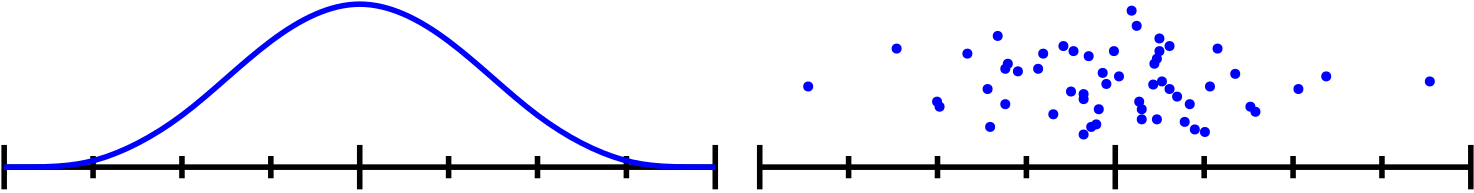 <?xml version="1.0"?>
<!DOCTYPE ipe SYSTEM "ipe.dtd">
<ipe version="70107" creator="Ipe 7.1.8">
<info created="D:20160704220111" modified="D:20160704220318"/>
<ipestyle name="basic">
<symbol name="arrow/arc(spx)">
<path stroke="sym-stroke" fill="sym-stroke" pen="sym-pen">
0 0 m
-1 0.333 l
-1 -0.333 l
h
</path>
</symbol>
<symbol name="arrow/farc(spx)">
<path stroke="sym-stroke" fill="white" pen="sym-pen">
0 0 m
-1 0.333 l
-1 -0.333 l
h
</path>
</symbol>
<symbol name="arrow/ptarc(spx)">
<path stroke="sym-stroke" fill="sym-stroke" pen="sym-pen">
0 0 m
-1 0.333 l
-0.8 0 l
-1 -0.333 l
h
</path>
</symbol>
<symbol name="arrow/fptarc(spx)">
<path stroke="sym-stroke" fill="white" pen="sym-pen">
0 0 m
-1 0.333 l
-0.8 0 l
-1 -0.333 l
h
</path>
</symbol>
<symbol name="mark/circle(sx)" transformations="translations">
<path fill="sym-stroke">
0.6 0 0 0.6 0 0 e
0.4 0 0 0.4 0 0 e
</path>
</symbol>
<symbol name="mark/disk(sx)" transformations="translations">
<path fill="sym-stroke">
0.6 0 0 0.6 0 0 e
</path>
</symbol>
<symbol name="mark/fdisk(sfx)" transformations="translations">
<group>
<path fill="sym-fill">
0.5 0 0 0.5 0 0 e
</path>
<path fill="sym-stroke" fillrule="eofill">
0.6 0 0 0.6 0 0 e
0.4 0 0 0.4 0 0 e
</path>
</group>
</symbol>
<symbol name="mark/box(sx)" transformations="translations">
<path fill="sym-stroke" fillrule="eofill">
-0.6 -0.6 m
0.6 -0.6 l
0.6 0.6 l
-0.6 0.6 l
h
-0.4 -0.4 m
0.4 -0.4 l
0.4 0.4 l
-0.4 0.4 l
h
</path>
</symbol>
<symbol name="mark/square(sx)" transformations="translations">
<path fill="sym-stroke">
-0.6 -0.6 m
0.6 -0.6 l
0.6 0.6 l
-0.6 0.6 l
h
</path>
</symbol>
<symbol name="mark/fsquare(sfx)" transformations="translations">
<group>
<path fill="sym-fill">
-0.5 -0.5 m
0.5 -0.5 l
0.5 0.5 l
-0.5 0.5 l
h
</path>
<path fill="sym-stroke" fillrule="eofill">
-0.6 -0.6 m
0.6 -0.6 l
0.6 0.6 l
-0.6 0.6 l
h
-0.4 -0.4 m
0.4 -0.4 l
0.4 0.4 l
-0.4 0.4 l
h
</path>
</group>
</symbol>
<symbol name="mark/cross(sx)" transformations="translations">
<group>
<path fill="sym-stroke">
-0.43 -0.57 m
0.57 0.43 l
0.43 0.57 l
-0.57 -0.43 l
h
</path>
<path fill="sym-stroke">
-0.43 0.57 m
0.57 -0.43 l
0.43 -0.57 l
-0.57 0.43 l
h
</path>
</group>
</symbol>
<symbol name="arrow/fnormal(spx)">
<path stroke="sym-stroke" fill="white" pen="sym-pen">
0 0 m
-1 0.333 l
-1 -0.333 l
h
</path>
</symbol>
<symbol name="arrow/pointed(spx)">
<path stroke="sym-stroke" fill="sym-stroke" pen="sym-pen">
0 0 m
-1 0.333 l
-0.8 0 l
-1 -0.333 l
h
</path>
</symbol>
<symbol name="arrow/fpointed(spx)">
<path stroke="sym-stroke" fill="white" pen="sym-pen">
0 0 m
-1 0.333 l
-0.8 0 l
-1 -0.333 l
h
</path>
</symbol>
<symbol name="arrow/linear(spx)">
<path stroke="sym-stroke" pen="sym-pen">
-1 0.333 m
0 0 l
-1 -0.333 l
</path>
</symbol>
<symbol name="arrow/fdouble(spx)">
<path stroke="sym-stroke" fill="white" pen="sym-pen">
0 0 m
-1 0.333 l
-1 -0.333 l
h
-1 0 m
-2 0.333 l
-2 -0.333 l
h
</path>
</symbol>
<symbol name="arrow/double(spx)">
<path stroke="sym-stroke" fill="sym-stroke" pen="sym-pen">
0 0 m
-1 0.333 l
-1 -0.333 l
h
-1 0 m
-2 0.333 l
-2 -0.333 l
h
</path>
</symbol>
<pen name="heavier" value="0.8"/>
<pen name="fat" value="1.2"/>
<pen name="ultrafat" value="2"/>
<symbolsize name="large" value="5"/>
<symbolsize name="small" value="2"/>
<symbolsize name="tiny" value="1.1"/>
<arrowsize name="large" value="10"/>
<arrowsize name="small" value="5"/>
<arrowsize name="tiny" value="3"/>
<color name="red" value="1 0 0"/>
<color name="green" value="0 1 0"/>
<color name="blue" value="0 0 1"/>
<color name="yellow" value="1 1 0"/>
<color name="orange" value="1 0.647 0"/>
<color name="gold" value="1 0.843 0"/>
<color name="purple" value="0.627 0.125 0.941"/>
<color name="gray" value="0.745"/>
<color name="brown" value="0.647 0.165 0.165"/>
<color name="navy" value="0 0 0.502"/>
<color name="pink" value="1 0.753 0.796"/>
<color name="seagreen" value="0.18 0.545 0.341"/>
<color name="turquoise" value="0.251 0.878 0.816"/>
<color name="violet" value="0.933 0.51 0.933"/>
<color name="darkblue" value="0 0 0.545"/>
<color name="darkcyan" value="0 0.545 0.545"/>
<color name="darkgray" value="0.663"/>
<color name="darkgreen" value="0 0.392 0"/>
<color name="darkmagenta" value="0.545 0 0.545"/>
<color name="darkorange" value="1 0.549 0"/>
<color name="darkred" value="0.545 0 0"/>
<color name="lightblue" value="0.678 0.847 0.902"/>
<color name="lightcyan" value="0.878 1 1"/>
<color name="lightgray" value="0.827"/>
<color name="lightgreen" value="0.565 0.933 0.565"/>
<color name="lightyellow" value="1 1 0.878"/>
<dashstyle name="dashed" value="[4] 0"/>
<dashstyle name="dotted" value="[1 3] 0"/>
<dashstyle name="dash dotted" value="[4 2 1 2] 0"/>
<dashstyle name="dash dot dotted" value="[4 2 1 2 1 2] 0"/>
<textsize name="large" value="\large"/>
<textsize name="small" value="\small"/>
<textsize name="tiny" value="\tiny"/>
<textsize name="Large" value="\Large"/>
<textsize name="LARGE" value="\LARGE"/>
<textsize name="huge" value="\huge"/>
<textsize name="Huge" value="\Huge"/>
<textsize name="footnote" value="\footnotesize"/>
<textstyle name="center" begin="\begin{center}" end="\end{center}"/>
<textstyle name="itemize" begin="\begin{itemize}" end="\end{itemize}"/>
<textstyle name="item" begin="\begin{itemize}\item{}" end="\end{itemize}"/>
<gridsize name="4 pts" value="4"/>
<gridsize name="8 pts (~3 mm)" value="8"/>
<gridsize name="16 pts (~6 mm)" value="16"/>
<gridsize name="32 pts (~12 mm)" value="32"/>
<gridsize name="10 pts (~3.5 mm)" value="10"/>
<gridsize name="20 pts (~7 mm)" value="20"/>
<gridsize name="14 pts (~5 mm)" value="14"/>
<gridsize name="28 pts (~10 mm)" value="28"/>
<gridsize name="56 pts (~20 mm)" value="56"/>
<anglesize name="90 deg" value="90"/>
<anglesize name="60 deg" value="60"/>
<anglesize name="45 deg" value="45"/>
<anglesize name="30 deg" value="30"/>
<anglesize name="22.5 deg" value="22.5"/>
<opacity name="10%" value="0.1"/>
<opacity name="30%" value="0.3"/>
<opacity name="50%" value="0.5"/>
<opacity name="75%" value="0.75"/>
<tiling name="falling" angle="-60" step="4" width="1"/>
<tiling name="rising" angle="30" step="4" width="1"/>
</ipestyle>
<page>
<layer name="alpha"/>
<view layers="alpha" active="alpha"/>
<path layer="alpha" matrix="1 0 0 1 -32 -192" stroke="black" pen="ultrafat">
64 576 m
320 576 l
</path>
<path matrix="1 0 0 1 -32 -192" stroke="black" pen="ultrafat">
64 584 m
64 568 l
</path>
<path matrix="1 0 0 1 -32 -192" stroke="black" pen="ultrafat">
320 584 m
320 568 l
</path>
<path matrix="1 0 0 1 -32 -192" stroke="black" pen="ultrafat">
192 584 m
192 568 l
</path>
<path matrix="1 0 0 1 -32 -192" stroke="black" pen="ultrafat">
128 580 m
128 572 l
</path>
<path matrix="1 0 0 1 -32 -192" stroke="black" pen="ultrafat">
256 580 m
256 572 l
</path>
<path matrix="1 0 0 1 -32 -192" stroke="black" pen="ultrafat">
288 580 m
288 572 l
</path>
<path matrix="1 0 0 1 -32 -192" stroke="black" pen="ultrafat">
96 580 m
96 572 l
</path>
<path matrix="1 0 0 1 -32 -192" stroke="black" pen="ultrafat">
160 580 m
160 572 l
</path>
<path matrix="1 0 0 1 -32 -192" stroke="black" pen="ultrafat">
224 580 m
224 572 l
</path>
<path matrix="1 0 0 1 240 -192" stroke="black" pen="ultrafat">
64 576 m
320 576 l
</path>
<path matrix="1 0 0 1 240 -192" stroke="black" pen="ultrafat">
64 584 m
64 568 l
</path>
<path matrix="1 0 0 1 240 -192" stroke="black" pen="ultrafat">
320 584 m
320 568 l
</path>
<path matrix="1 0 0 1 240 -192" stroke="black" pen="ultrafat">
192 584 m
192 568 l
</path>
<path matrix="1 0 0 1 240 -192" stroke="black" pen="ultrafat">
128 580 m
128 572 l
</path>
<path matrix="1 0 0 1 240 -192" stroke="black" pen="ultrafat">
256 580 m
256 572 l
</path>
<path matrix="1 0 0 1 240 -192" stroke="black" pen="ultrafat">
288 580 m
288 572 l
</path>
<path matrix="1 0 0 1 240 -192" stroke="black" pen="ultrafat">
96 580 m
96 572 l
</path>
<path matrix="1 0 0 1 240 -192" stroke="black" pen="ultrafat">
160 580 m
160 572 l
</path>
<path matrix="1 0 0 1 240 -192" stroke="black" pen="ultrafat">
224 580 m
224 572 l
</path>
<path stroke="blue" pen="ultrafat">
32 384 m
48 384
64 384
96 400
128 432
160 448
192 432
224 400
256 384
272 384
288 384 c
</path>
<use name="mark/disk(sx)" pos="427.464 417.922" size="normal" stroke="blue"/>
<use name="mark/disk(sx)" pos="445.658 413.723" size="normal" stroke="blue"/>
<use name="mark/disk(sx)" pos="425.153 399.384" size="normal" stroke="blue"/>
<use name="mark/disk(sx)" pos="441.528 401.204" size="normal" stroke="blue"/>
<use name="mark/disk(sx)" pos="406.05 424.856" size="normal" stroke="blue"/>
<use name="mark/disk(sx)" pos="409.689 403.023" size="normal" stroke="blue"/>
<use name="mark/disk(sx)" pos="456.993 400.294" size="normal" stroke="blue"/>
<use name="mark/disk(sx)" pos="439.709 434.863" size="normal" stroke="blue"/>
<use name="mark/disk(sx)" pos="428.792 413.94" size="normal" stroke="blue"/>
<use name="mark/disk(sx)" pos="441.528 404.843" size="normal" stroke="blue"/>
<use name="mark/disk(sx)" pos="458.812 406.662" size="normal" stroke="blue"/>
<use name="mark/disk(sx)" pos="446.077 421.217" size="normal" stroke="blue"/>
<use name="mark/disk(sx)" pos="431.521 425.766" size="normal" stroke="blue"/>
<use name="mark/disk(sx)" pos="416.966 425.766" size="normal" stroke="blue"/>
<use name="mark/disk(sx)" pos="392.404 406.662" size="normal" stroke="blue"/>
<use name="mark/disk(sx)" pos="367.843 407.572" size="normal" stroke="blue"/>
<use name="mark/disk(sx)" pos="386.037 412.12" size="normal" stroke="blue"/>
<use name="mark/disk(sx)" pos="386.946 398.475" size="normal" stroke="blue"/>
<use name="mark/disk(sx)" pos="389.675 431.224" size="normal" stroke="blue"/>
<use name="mark/disk(sx)" pos="482.464 403.933" size="normal" stroke="blue"/>
<use name="mark/disk(sx)" pos="475.187 417.578" size="normal" stroke="blue"/>
<use name="mark/disk(sx)" pos="507.936 416.669" size="normal" stroke="blue"/>
<use name="mark/disk(sx)" pos="545.233 414.849" size="normal" stroke="blue"/>
<use name="mark/disk(sx)" pos="353.287 426.675" size="normal" stroke="blue"/>
<use name="mark/disk(sx)" pos="321.448 413.03" size="normal" stroke="blue"/>
<use name="mark/disk(sx)" pos="368.752 405.752" size="normal" stroke="blue"/>
<use name="mark/disk(sx)" pos="393.314 421.217" size="normal" stroke="blue"/>
<use name="mark/disk(sx)" pos="420.605 410.301" size="normal" stroke="blue"/>
<use name="mark/disk(sx)" pos="420.605 395.746" size="normal" stroke="blue"/>
<use name="mark/disk(sx)" pos="423.334 398.475" size="normal" stroke="blue"/>
<use name="mark/disk(sx)" pos="433.341 416.669" size="normal" stroke="blue"/>
<use name="mark/disk(sx)" pos="447.896 425.766" size="normal" stroke="blue"/>
<use name="mark/disk(sx)" pos="451.535 427.585" size="normal" stroke="blue"/>
<use name="mark/disk(sx)" pos="454.264 409.391" size="normal" stroke="blue"/>
<use name="mark/disk(sx)" pos="460.632 397.565" size="normal" stroke="blue"/>
<use name="mark/disk(sx)" pos="464.27 396.655" size="normal" stroke="blue"/>
<use name="mark/disk(sx)" pos="446.986 401.204" size="normal" stroke="blue"/>
<use name="mark/disk(sx)" pos="426.063 404.843" size="normal" stroke="blue"/>
<use name="mark/disk(sx)" pos="416.057 411.211" size="normal" stroke="blue"/>
<use name="mark/disk(sx)" pos="413.327 427.585" size="normal" stroke="blue"/>
<use name="mark/disk(sx)" pos="437.889 440.321" size="normal" stroke="blue"/>
<use name="mark/disk(sx)" pos="447.896 430.314" size="normal" stroke="blue"/>
<use name="mark/disk(sx)" pos="448.806 414.849" size="normal" stroke="blue"/>
<use name="mark/disk(sx)" pos="404.23 419.398" size="normal" stroke="blue"/>
<use name="mark/disk(sx)" pos="422.424 423.946" size="normal" stroke="blue"/>
<use name="mark/disk(sx)" pos="497.929 412.12" size="normal" stroke="blue"/>
<use name="mark/disk(sx)" pos="480.645 405.752" size="normal" stroke="blue"/>
<use name="mark/disk(sx)" pos="466.09 413.03" size="normal" stroke="blue"/>
<use name="mark/disk(sx)" pos="468.819 426.675" size="normal" stroke="blue"/>
<use name="mark/disk(sx)" pos="446.986 423.037" size="normal" stroke="blue"/>
<use name="mark/disk(sx)" pos="451.535 412.12" size="normal" stroke="blue"/>
<use name="mark/disk(sx)" pos="440.618 407.572" size="normal" stroke="blue"/>
<use name="mark/disk(sx)" pos="420.605 408.481" size="normal" stroke="blue"/>
<use name="mark/disk(sx)" pos="396.953 418.488" size="normal" stroke="blue"/>
<use name="mark/disk(sx)" pos="392.404 419.398" size="normal" stroke="blue"/>
<use name="mark/disk(sx)" pos="378.759 424.856" size="normal" stroke="blue"/>
</page>
</ipe>
